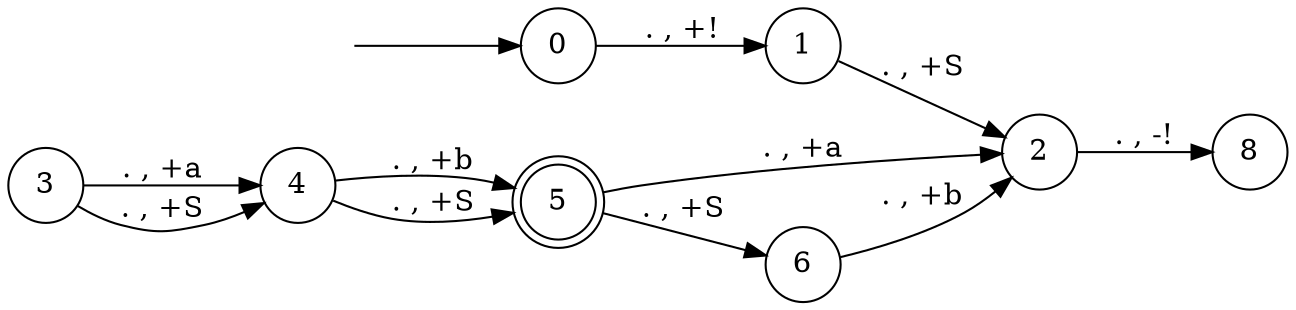 digraph pda {
rankdir = LR;
hidden [shape = plaintext, label = ""];
node [shape = doublecircle];
5;
node [shape = circle];
hidden -> 0;
0 -> 1 [label = ". , +!"];
1 -> 2 [label = ". , +S"];
2 -> 8 [label = ". , -!"];
3 -> 4 [label = ". , +a"];
3 -> 4 [label = ". , +S"];
4 -> 5 [label = ". , +b"];
4 -> 5 [label = ". , +S"];
5 -> 2 [label = ". , +a"];
5 -> 6 [label = ". , +S"];
6 -> 2 [label = ". , +b"];
}

